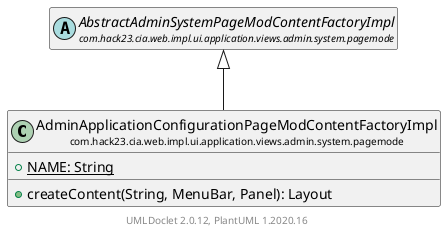 @startuml
    set namespaceSeparator none
    hide empty fields
    hide empty methods

    class "<size:14>AdminApplicationConfigurationPageModContentFactoryImpl\n<size:10>com.hack23.cia.web.impl.ui.application.views.admin.system.pagemode" as com.hack23.cia.web.impl.ui.application.views.admin.system.pagemode.AdminApplicationConfigurationPageModContentFactoryImpl [[AdminApplicationConfigurationPageModContentFactoryImpl.html]] {
        {static} +NAME: String
        +createContent(String, MenuBar, Panel): Layout
    }

    abstract class "<size:14>AbstractAdminSystemPageModContentFactoryImpl\n<size:10>com.hack23.cia.web.impl.ui.application.views.admin.system.pagemode" as com.hack23.cia.web.impl.ui.application.views.admin.system.pagemode.AbstractAdminSystemPageModContentFactoryImpl [[AbstractAdminSystemPageModContentFactoryImpl.html]]

    com.hack23.cia.web.impl.ui.application.views.admin.system.pagemode.AbstractAdminSystemPageModContentFactoryImpl <|-- com.hack23.cia.web.impl.ui.application.views.admin.system.pagemode.AdminApplicationConfigurationPageModContentFactoryImpl

    center footer UMLDoclet 2.0.12, PlantUML 1.2020.16
@enduml
